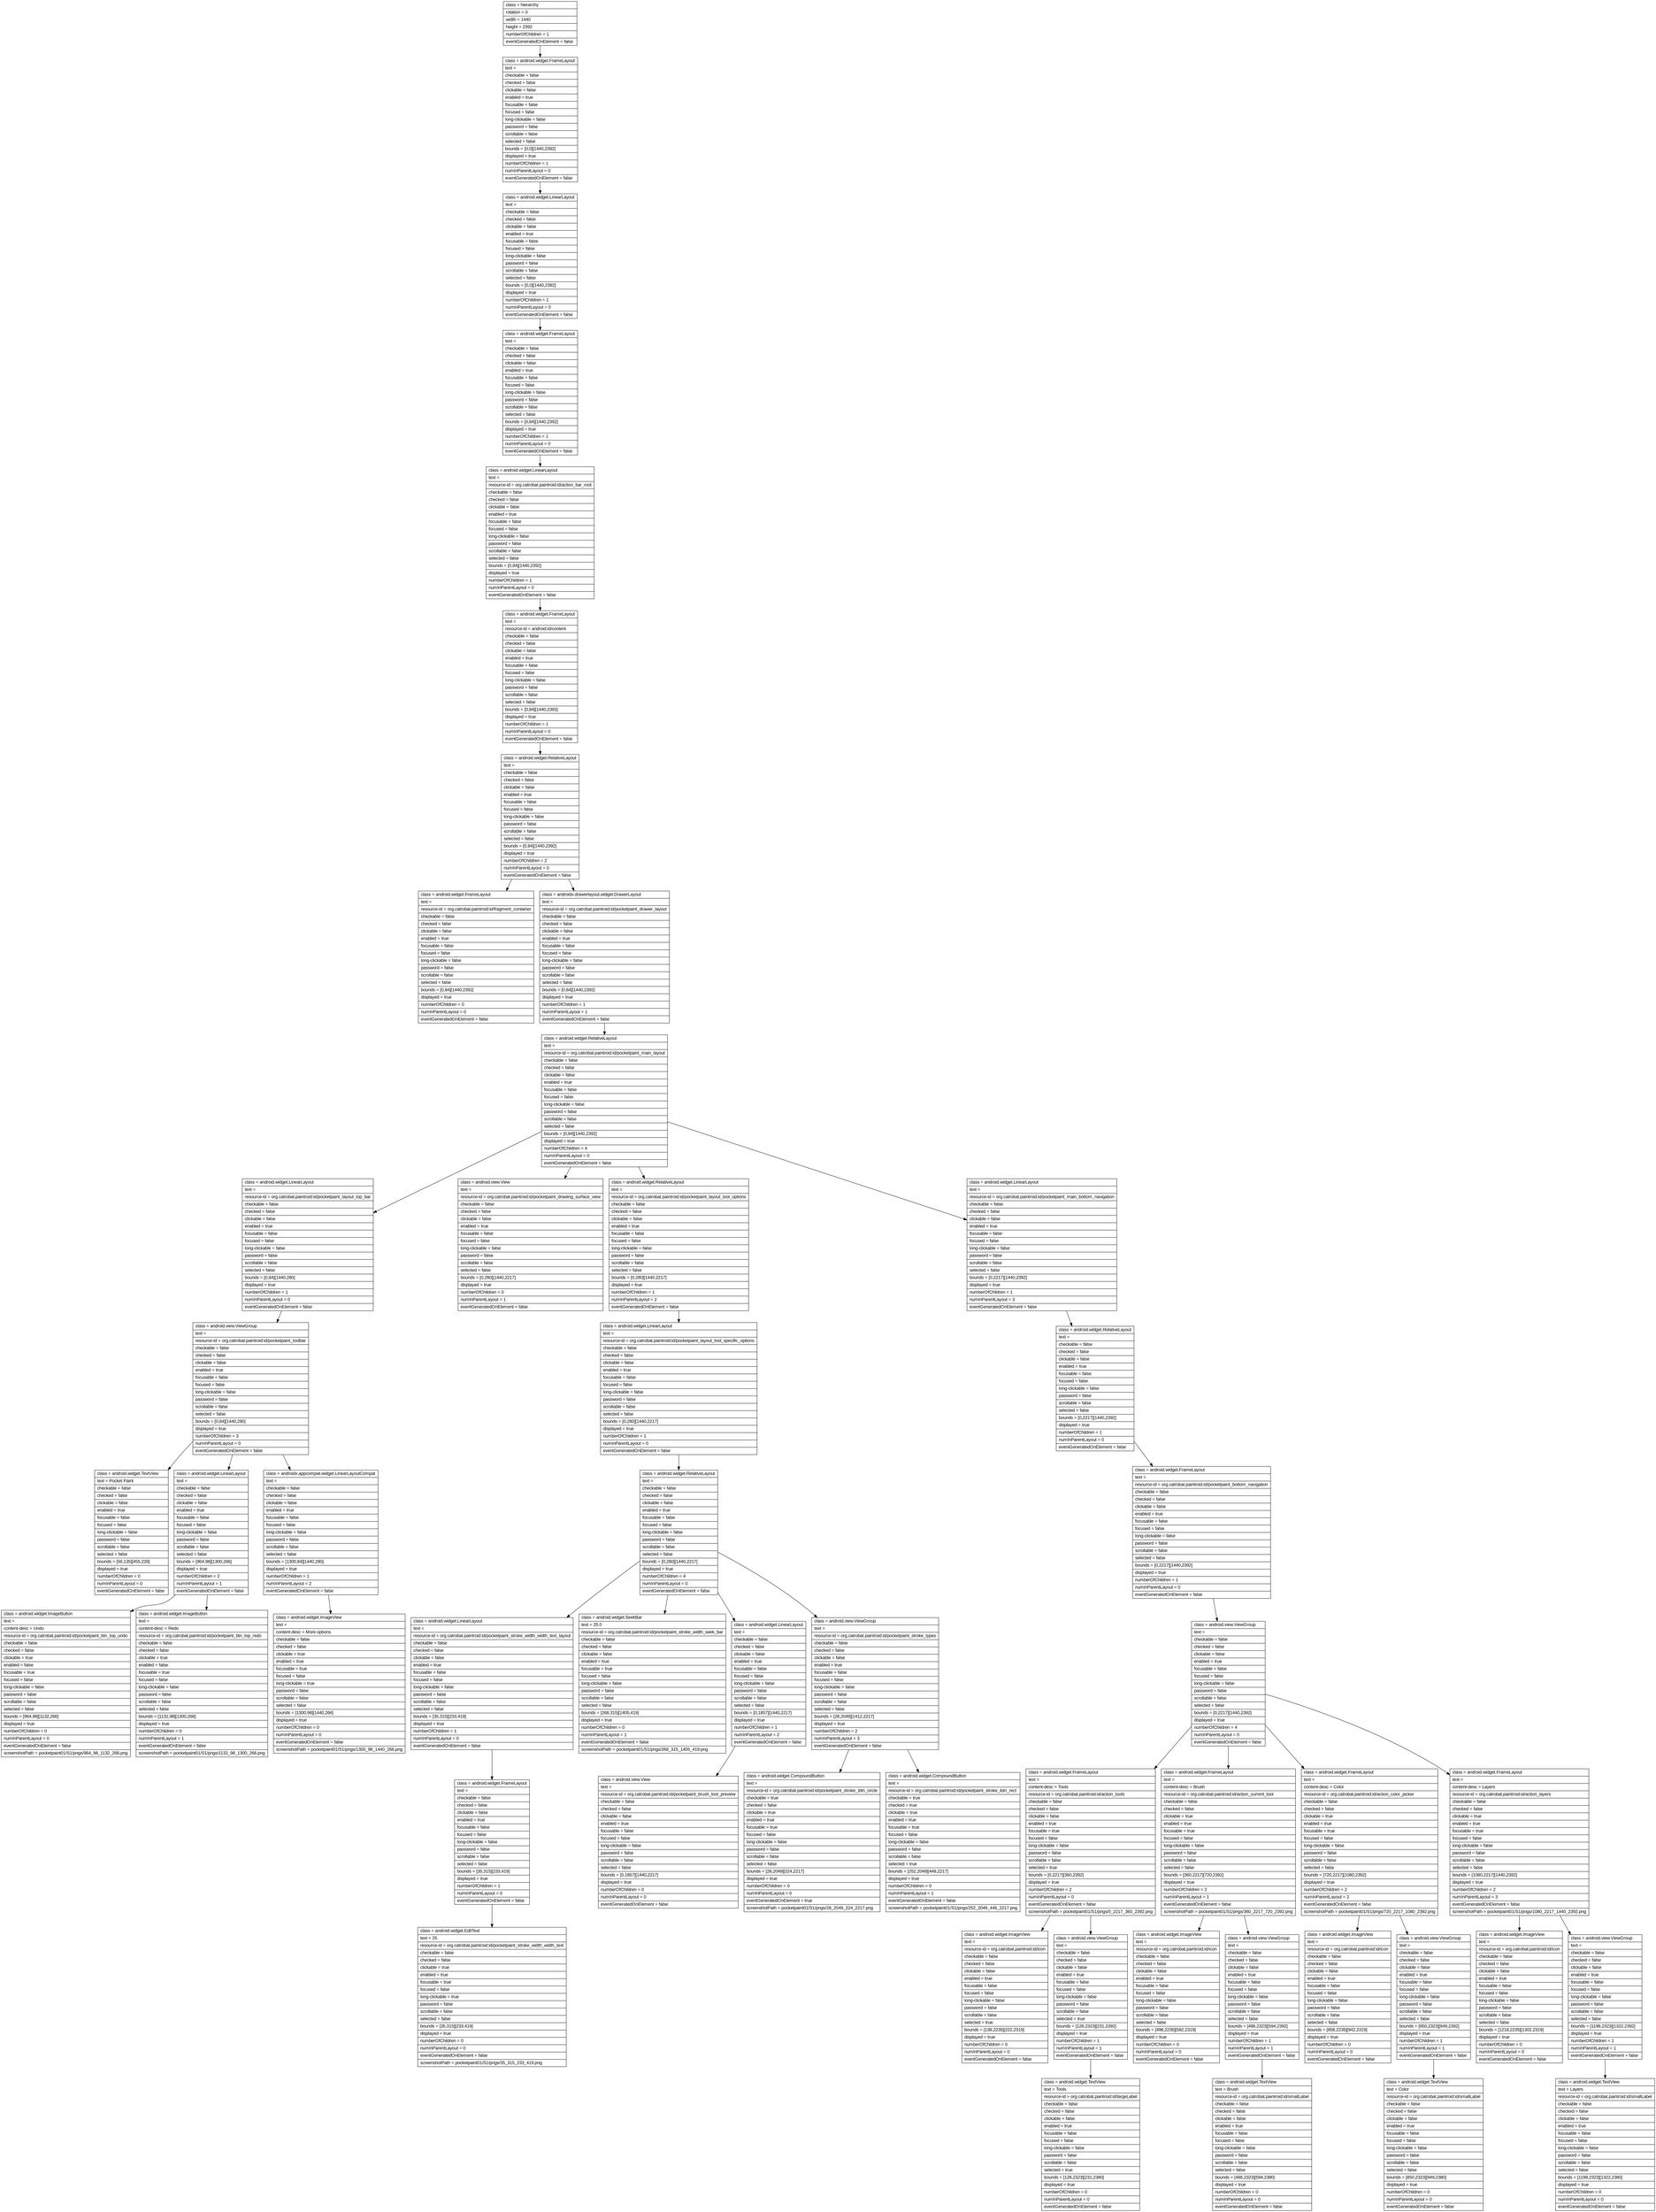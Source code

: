 digraph Layout {

	node [shape=record fontname=Arial];

	0	[label="{class = hierarchy\l|rotation = 0\l|width = 1440\l|height = 2392\l|numberOfChildren = 1\l|eventGeneratedOnElement = false \l}"]
	1	[label="{class = android.widget.FrameLayout\l|text = \l|checkable = false\l|checked = false\l|clickable = false\l|enabled = true\l|focusable = false\l|focused = false\l|long-clickable = false\l|password = false\l|scrollable = false\l|selected = false\l|bounds = [0,0][1440,2392]\l|displayed = true\l|numberOfChildren = 1\l|numInParentLayout = 0\l|eventGeneratedOnElement = false \l}"]
	2	[label="{class = android.widget.LinearLayout\l|text = \l|checkable = false\l|checked = false\l|clickable = false\l|enabled = true\l|focusable = false\l|focused = false\l|long-clickable = false\l|password = false\l|scrollable = false\l|selected = false\l|bounds = [0,0][1440,2392]\l|displayed = true\l|numberOfChildren = 1\l|numInParentLayout = 0\l|eventGeneratedOnElement = false \l}"]
	3	[label="{class = android.widget.FrameLayout\l|text = \l|checkable = false\l|checked = false\l|clickable = false\l|enabled = true\l|focusable = false\l|focused = false\l|long-clickable = false\l|password = false\l|scrollable = false\l|selected = false\l|bounds = [0,84][1440,2392]\l|displayed = true\l|numberOfChildren = 1\l|numInParentLayout = 0\l|eventGeneratedOnElement = false \l}"]
	4	[label="{class = android.widget.LinearLayout\l|text = \l|resource-id = org.catrobat.paintroid:id/action_bar_root\l|checkable = false\l|checked = false\l|clickable = false\l|enabled = true\l|focusable = false\l|focused = false\l|long-clickable = false\l|password = false\l|scrollable = false\l|selected = false\l|bounds = [0,84][1440,2392]\l|displayed = true\l|numberOfChildren = 1\l|numInParentLayout = 0\l|eventGeneratedOnElement = false \l}"]
	5	[label="{class = android.widget.FrameLayout\l|text = \l|resource-id = android:id/content\l|checkable = false\l|checked = false\l|clickable = false\l|enabled = true\l|focusable = false\l|focused = false\l|long-clickable = false\l|password = false\l|scrollable = false\l|selected = false\l|bounds = [0,84][1440,2392]\l|displayed = true\l|numberOfChildren = 1\l|numInParentLayout = 0\l|eventGeneratedOnElement = false \l}"]
	6	[label="{class = android.widget.RelativeLayout\l|text = \l|checkable = false\l|checked = false\l|clickable = false\l|enabled = true\l|focusable = false\l|focused = false\l|long-clickable = false\l|password = false\l|scrollable = false\l|selected = false\l|bounds = [0,84][1440,2392]\l|displayed = true\l|numberOfChildren = 2\l|numInParentLayout = 0\l|eventGeneratedOnElement = false \l}"]
	7	[label="{class = android.widget.FrameLayout\l|text = \l|resource-id = org.catrobat.paintroid:id/fragment_container\l|checkable = false\l|checked = false\l|clickable = false\l|enabled = true\l|focusable = false\l|focused = false\l|long-clickable = false\l|password = false\l|scrollable = false\l|selected = false\l|bounds = [0,84][1440,2392]\l|displayed = true\l|numberOfChildren = 0\l|numInParentLayout = 0\l|eventGeneratedOnElement = false \l}"]
	8	[label="{class = androidx.drawerlayout.widget.DrawerLayout\l|text = \l|resource-id = org.catrobat.paintroid:id/pocketpaint_drawer_layout\l|checkable = false\l|checked = false\l|clickable = false\l|enabled = true\l|focusable = false\l|focused = false\l|long-clickable = false\l|password = false\l|scrollable = false\l|selected = false\l|bounds = [0,84][1440,2392]\l|displayed = true\l|numberOfChildren = 1\l|numInParentLayout = 1\l|eventGeneratedOnElement = false \l}"]
	9	[label="{class = android.widget.RelativeLayout\l|text = \l|resource-id = org.catrobat.paintroid:id/pocketpaint_main_layout\l|checkable = false\l|checked = false\l|clickable = false\l|enabled = true\l|focusable = false\l|focused = false\l|long-clickable = false\l|password = false\l|scrollable = false\l|selected = false\l|bounds = [0,84][1440,2392]\l|displayed = true\l|numberOfChildren = 4\l|numInParentLayout = 0\l|eventGeneratedOnElement = false \l}"]
	10	[label="{class = android.widget.LinearLayout\l|text = \l|resource-id = org.catrobat.paintroid:id/pocketpaint_layout_top_bar\l|checkable = false\l|checked = false\l|clickable = false\l|enabled = true\l|focusable = false\l|focused = false\l|long-clickable = false\l|password = false\l|scrollable = false\l|selected = false\l|bounds = [0,84][1440,280]\l|displayed = true\l|numberOfChildren = 1\l|numInParentLayout = 0\l|eventGeneratedOnElement = false \l}"]
	11	[label="{class = android.view.View\l|text = \l|resource-id = org.catrobat.paintroid:id/pocketpaint_drawing_surface_view\l|checkable = false\l|checked = false\l|clickable = false\l|enabled = true\l|focusable = false\l|focused = false\l|long-clickable = false\l|password = false\l|scrollable = false\l|selected = false\l|bounds = [0,280][1440,2217]\l|displayed = true\l|numberOfChildren = 0\l|numInParentLayout = 1\l|eventGeneratedOnElement = false \l}"]
	12	[label="{class = android.widget.RelativeLayout\l|text = \l|resource-id = org.catrobat.paintroid:id/pocketpaint_layout_tool_options\l|checkable = false\l|checked = false\l|clickable = false\l|enabled = true\l|focusable = false\l|focused = false\l|long-clickable = false\l|password = false\l|scrollable = false\l|selected = false\l|bounds = [0,280][1440,2217]\l|displayed = true\l|numberOfChildren = 1\l|numInParentLayout = 2\l|eventGeneratedOnElement = false \l}"]
	13	[label="{class = android.widget.LinearLayout\l|text = \l|resource-id = org.catrobat.paintroid:id/pocketpaint_main_bottom_navigation\l|checkable = false\l|checked = false\l|clickable = false\l|enabled = true\l|focusable = false\l|focused = false\l|long-clickable = false\l|password = false\l|scrollable = false\l|selected = false\l|bounds = [0,2217][1440,2392]\l|displayed = true\l|numberOfChildren = 1\l|numInParentLayout = 3\l|eventGeneratedOnElement = false \l}"]
	14	[label="{class = android.view.ViewGroup\l|text = \l|resource-id = org.catrobat.paintroid:id/pocketpaint_toolbar\l|checkable = false\l|checked = false\l|clickable = false\l|enabled = true\l|focusable = false\l|focused = false\l|long-clickable = false\l|password = false\l|scrollable = false\l|selected = false\l|bounds = [0,84][1440,280]\l|displayed = true\l|numberOfChildren = 3\l|numInParentLayout = 0\l|eventGeneratedOnElement = false \l}"]
	15	[label="{class = android.widget.LinearLayout\l|text = \l|resource-id = org.catrobat.paintroid:id/pocketpaint_layout_tool_specific_options\l|checkable = false\l|checked = false\l|clickable = false\l|enabled = true\l|focusable = false\l|focused = false\l|long-clickable = false\l|password = false\l|scrollable = false\l|selected = false\l|bounds = [0,280][1440,2217]\l|displayed = true\l|numberOfChildren = 1\l|numInParentLayout = 0\l|eventGeneratedOnElement = false \l}"]
	16	[label="{class = android.widget.RelativeLayout\l|text = \l|checkable = false\l|checked = false\l|clickable = false\l|enabled = true\l|focusable = false\l|focused = false\l|long-clickable = false\l|password = false\l|scrollable = false\l|selected = false\l|bounds = [0,2217][1440,2392]\l|displayed = true\l|numberOfChildren = 1\l|numInParentLayout = 0\l|eventGeneratedOnElement = false \l}"]
	17	[label="{class = android.widget.TextView\l|text = Pocket Paint\l|checkable = false\l|checked = false\l|clickable = false\l|enabled = true\l|focusable = false\l|focused = false\l|long-clickable = false\l|password = false\l|scrollable = false\l|selected = false\l|bounds = [56,135][455,228]\l|displayed = true\l|numberOfChildren = 0\l|numInParentLayout = 0\l|eventGeneratedOnElement = false \l}"]
	18	[label="{class = android.widget.LinearLayout\l|text = \l|checkable = false\l|checked = false\l|clickable = false\l|enabled = true\l|focusable = false\l|focused = false\l|long-clickable = false\l|password = false\l|scrollable = false\l|selected = false\l|bounds = [964,98][1300,266]\l|displayed = true\l|numberOfChildren = 2\l|numInParentLayout = 1\l|eventGeneratedOnElement = false \l}"]
	19	[label="{class = androidx.appcompat.widget.LinearLayoutCompat\l|text = \l|checkable = false\l|checked = false\l|clickable = false\l|enabled = true\l|focusable = false\l|focused = false\l|long-clickable = false\l|password = false\l|scrollable = false\l|selected = false\l|bounds = [1300,84][1440,280]\l|displayed = true\l|numberOfChildren = 1\l|numInParentLayout = 2\l|eventGeneratedOnElement = false \l}"]
	20	[label="{class = android.widget.RelativeLayout\l|text = \l|checkable = false\l|checked = false\l|clickable = false\l|enabled = true\l|focusable = false\l|focused = false\l|long-clickable = false\l|password = false\l|scrollable = false\l|selected = false\l|bounds = [0,280][1440,2217]\l|displayed = true\l|numberOfChildren = 4\l|numInParentLayout = 0\l|eventGeneratedOnElement = false \l}"]
	21	[label="{class = android.widget.FrameLayout\l|text = \l|resource-id = org.catrobat.paintroid:id/pocketpaint_bottom_navigation\l|checkable = false\l|checked = false\l|clickable = false\l|enabled = true\l|focusable = false\l|focused = false\l|long-clickable = false\l|password = false\l|scrollable = false\l|selected = false\l|bounds = [0,2217][1440,2392]\l|displayed = true\l|numberOfChildren = 1\l|numInParentLayout = 0\l|eventGeneratedOnElement = false \l}"]
	22	[label="{class = android.widget.ImageButton\l|text = \l|content-desc = Undo\l|resource-id = org.catrobat.paintroid:id/pocketpaint_btn_top_undo\l|checkable = false\l|checked = false\l|clickable = true\l|enabled = false\l|focusable = true\l|focused = false\l|long-clickable = false\l|password = false\l|scrollable = false\l|selected = false\l|bounds = [964,98][1132,266]\l|displayed = true\l|numberOfChildren = 0\l|numInParentLayout = 0\l|eventGeneratedOnElement = false \l|screenshotPath = pocketpaint01/S1/pngs/964_98_1132_266.png\l}"]
	23	[label="{class = android.widget.ImageButton\l|text = \l|content-desc = Redo\l|resource-id = org.catrobat.paintroid:id/pocketpaint_btn_top_redo\l|checkable = false\l|checked = false\l|clickable = true\l|enabled = false\l|focusable = true\l|focused = false\l|long-clickable = false\l|password = false\l|scrollable = false\l|selected = false\l|bounds = [1132,98][1300,266]\l|displayed = true\l|numberOfChildren = 0\l|numInParentLayout = 1\l|eventGeneratedOnElement = false \l|screenshotPath = pocketpaint01/S1/pngs/1132_98_1300_266.png\l}"]
	24	[label="{class = android.widget.ImageView\l|text = \l|content-desc = More options\l|checkable = false\l|checked = false\l|clickable = true\l|enabled = true\l|focusable = true\l|focused = false\l|long-clickable = true\l|password = false\l|scrollable = false\l|selected = false\l|bounds = [1300,98][1440,266]\l|displayed = true\l|numberOfChildren = 0\l|numInParentLayout = 0\l|eventGeneratedOnElement = false \l|screenshotPath = pocketpaint01/S1/pngs/1300_98_1440_266.png\l}"]
	25	[label="{class = android.widget.LinearLayout\l|text = \l|resource-id = org.catrobat.paintroid:id/pocketpaint_stroke_width_width_text_layout\l|checkable = false\l|checked = false\l|clickable = false\l|enabled = true\l|focusable = false\l|focused = false\l|long-clickable = false\l|password = false\l|scrollable = false\l|selected = false\l|bounds = [35,315][233,419]\l|displayed = true\l|numberOfChildren = 1\l|numInParentLayout = 0\l|eventGeneratedOnElement = false \l}"]
	26	[label="{class = android.widget.SeekBar\l|text = 25.0\l|resource-id = org.catrobat.paintroid:id/pocketpaint_stroke_width_seek_bar\l|checkable = false\l|checked = false\l|clickable = false\l|enabled = true\l|focusable = true\l|focused = false\l|long-clickable = false\l|password = false\l|scrollable = false\l|selected = false\l|bounds = [268,315][1405,419]\l|displayed = true\l|numberOfChildren = 0\l|numInParentLayout = 1\l|eventGeneratedOnElement = false \l|screenshotPath = pocketpaint01/S1/pngs/268_315_1405_419.png\l}"]
	27	[label="{class = android.widget.LinearLayout\l|text = \l|checkable = false\l|checked = false\l|clickable = false\l|enabled = true\l|focusable = false\l|focused = false\l|long-clickable = false\l|password = false\l|scrollable = false\l|selected = false\l|bounds = [0,1857][1440,2217]\l|displayed = true\l|numberOfChildren = 1\l|numInParentLayout = 2\l|eventGeneratedOnElement = false \l}"]
	28	[label="{class = android.view.ViewGroup\l|text = \l|resource-id = org.catrobat.paintroid:id/pocketpaint_stroke_types\l|checkable = false\l|checked = false\l|clickable = false\l|enabled = true\l|focusable = false\l|focused = false\l|long-clickable = false\l|password = false\l|scrollable = false\l|selected = false\l|bounds = [28,2049][1412,2217]\l|displayed = true\l|numberOfChildren = 2\l|numInParentLayout = 3\l|eventGeneratedOnElement = false \l}"]
	29	[label="{class = android.view.ViewGroup\l|text = \l|checkable = false\l|checked = false\l|clickable = false\l|enabled = true\l|focusable = false\l|focused = false\l|long-clickable = false\l|password = false\l|scrollable = false\l|selected = false\l|bounds = [0,2217][1440,2392]\l|displayed = true\l|numberOfChildren = 4\l|numInParentLayout = 0\l|eventGeneratedOnElement = false \l}"]
	30	[label="{class = android.widget.FrameLayout\l|text = \l|checkable = false\l|checked = false\l|clickable = false\l|enabled = true\l|focusable = false\l|focused = false\l|long-clickable = false\l|password = false\l|scrollable = false\l|selected = false\l|bounds = [35,315][233,419]\l|displayed = true\l|numberOfChildren = 1\l|numInParentLayout = 0\l|eventGeneratedOnElement = false \l}"]
	31	[label="{class = android.view.View\l|text = \l|resource-id = org.catrobat.paintroid:id/pocketpaint_brush_tool_preview\l|checkable = false\l|checked = false\l|clickable = false\l|enabled = true\l|focusable = false\l|focused = false\l|long-clickable = false\l|password = false\l|scrollable = false\l|selected = false\l|bounds = [0,1857][1440,2217]\l|displayed = true\l|numberOfChildren = 0\l|numInParentLayout = 0\l|eventGeneratedOnElement = false \l}"]
	32	[label="{class = android.widget.CompoundButton\l|text = \l|resource-id = org.catrobat.paintroid:id/pocketpaint_stroke_ibtn_circle\l|checkable = true\l|checked = false\l|clickable = true\l|enabled = true\l|focusable = true\l|focused = false\l|long-clickable = false\l|password = false\l|scrollable = false\l|selected = false\l|bounds = [28,2049][224,2217]\l|displayed = true\l|numberOfChildren = 0\l|numInParentLayout = 0\l|eventGeneratedOnElement = true \l|screenshotPath = pocketpaint01/S1/pngs/28_2049_224_2217.png\l}"]
	33	[label="{class = android.widget.CompoundButton\l|text = \l|resource-id = org.catrobat.paintroid:id/pocketpaint_stroke_ibtn_rect\l|checkable = true\l|checked = true\l|clickable = true\l|enabled = true\l|focusable = true\l|focused = false\l|long-clickable = false\l|password = false\l|scrollable = false\l|selected = true\l|bounds = [252,2049][448,2217]\l|displayed = true\l|numberOfChildren = 0\l|numInParentLayout = 1\l|eventGeneratedOnElement = false \l|screenshotPath = pocketpaint01/S1/pngs/252_2049_448_2217.png\l}"]
	34	[label="{class = android.widget.FrameLayout\l|text = \l|content-desc = Tools\l|resource-id = org.catrobat.paintroid:id/action_tools\l|checkable = false\l|checked = false\l|clickable = false\l|enabled = true\l|focusable = true\l|focused = false\l|long-clickable = false\l|password = false\l|scrollable = false\l|selected = true\l|bounds = [0,2217][360,2392]\l|displayed = true\l|numberOfChildren = 2\l|numInParentLayout = 0\l|eventGeneratedOnElement = false \l|screenshotPath = pocketpaint01/S1/pngs/0_2217_360_2392.png\l}"]
	35	[label="{class = android.widget.FrameLayout\l|text = \l|content-desc = Brush\l|resource-id = org.catrobat.paintroid:id/action_current_tool\l|checkable = false\l|checked = false\l|clickable = true\l|enabled = true\l|focusable = true\l|focused = false\l|long-clickable = false\l|password = false\l|scrollable = false\l|selected = false\l|bounds = [360,2217][720,2392]\l|displayed = true\l|numberOfChildren = 2\l|numInParentLayout = 1\l|eventGeneratedOnElement = false \l|screenshotPath = pocketpaint01/S1/pngs/360_2217_720_2392.png\l}"]
	36	[label="{class = android.widget.FrameLayout\l|text = \l|content-desc = Color\l|resource-id = org.catrobat.paintroid:id/action_color_picker\l|checkable = false\l|checked = false\l|clickable = true\l|enabled = true\l|focusable = true\l|focused = false\l|long-clickable = false\l|password = false\l|scrollable = false\l|selected = false\l|bounds = [720,2217][1080,2392]\l|displayed = true\l|numberOfChildren = 2\l|numInParentLayout = 2\l|eventGeneratedOnElement = false \l|screenshotPath = pocketpaint01/S1/pngs/720_2217_1080_2392.png\l}"]
	37	[label="{class = android.widget.FrameLayout\l|text = \l|content-desc = Layers\l|resource-id = org.catrobat.paintroid:id/action_layers\l|checkable = false\l|checked = false\l|clickable = true\l|enabled = true\l|focusable = true\l|focused = false\l|long-clickable = false\l|password = false\l|scrollable = false\l|selected = false\l|bounds = [1080,2217][1440,2392]\l|displayed = true\l|numberOfChildren = 2\l|numInParentLayout = 3\l|eventGeneratedOnElement = false \l|screenshotPath = pocketpaint01/S1/pngs/1080_2217_1440_2392.png\l}"]
	38	[label="{class = android.widget.EditText\l|text = 25\l|resource-id = org.catrobat.paintroid:id/pocketpaint_stroke_width_width_text\l|checkable = false\l|checked = false\l|clickable = true\l|enabled = true\l|focusable = true\l|focused = false\l|long-clickable = true\l|password = false\l|scrollable = false\l|selected = false\l|bounds = [35,315][233,419]\l|displayed = true\l|numberOfChildren = 0\l|numInParentLayout = 0\l|eventGeneratedOnElement = false \l|screenshotPath = pocketpaint01/S1/pngs/35_315_233_419.png\l}"]
	39	[label="{class = android.widget.ImageView\l|text = \l|resource-id = org.catrobat.paintroid:id/icon\l|checkable = false\l|checked = false\l|clickable = false\l|enabled = true\l|focusable = false\l|focused = false\l|long-clickable = false\l|password = false\l|scrollable = false\l|selected = true\l|bounds = [138,2235][222,2319]\l|displayed = true\l|numberOfChildren = 0\l|numInParentLayout = 0\l|eventGeneratedOnElement = false \l}"]
	40	[label="{class = android.view.ViewGroup\l|text = \l|checkable = false\l|checked = false\l|clickable = false\l|enabled = true\l|focusable = false\l|focused = false\l|long-clickable = false\l|password = false\l|scrollable = false\l|selected = true\l|bounds = [128,2323][231,2392]\l|displayed = true\l|numberOfChildren = 1\l|numInParentLayout = 1\l|eventGeneratedOnElement = false \l}"]
	41	[label="{class = android.widget.ImageView\l|text = \l|resource-id = org.catrobat.paintroid:id/icon\l|checkable = false\l|checked = false\l|clickable = false\l|enabled = true\l|focusable = false\l|focused = false\l|long-clickable = false\l|password = false\l|scrollable = false\l|selected = false\l|bounds = [498,2235][582,2319]\l|displayed = true\l|numberOfChildren = 0\l|numInParentLayout = 0\l|eventGeneratedOnElement = false \l}"]
	42	[label="{class = android.view.ViewGroup\l|text = \l|checkable = false\l|checked = false\l|clickable = false\l|enabled = true\l|focusable = false\l|focused = false\l|long-clickable = false\l|password = false\l|scrollable = false\l|selected = false\l|bounds = [486,2323][594,2392]\l|displayed = true\l|numberOfChildren = 1\l|numInParentLayout = 1\l|eventGeneratedOnElement = false \l}"]
	43	[label="{class = android.widget.ImageView\l|text = \l|resource-id = org.catrobat.paintroid:id/icon\l|checkable = false\l|checked = false\l|clickable = false\l|enabled = true\l|focusable = false\l|focused = false\l|long-clickable = false\l|password = false\l|scrollable = false\l|selected = false\l|bounds = [858,2235][942,2319]\l|displayed = true\l|numberOfChildren = 0\l|numInParentLayout = 0\l|eventGeneratedOnElement = false \l}"]
	44	[label="{class = android.view.ViewGroup\l|text = \l|checkable = false\l|checked = false\l|clickable = false\l|enabled = true\l|focusable = false\l|focused = false\l|long-clickable = false\l|password = false\l|scrollable = false\l|selected = false\l|bounds = [850,2323][949,2392]\l|displayed = true\l|numberOfChildren = 1\l|numInParentLayout = 1\l|eventGeneratedOnElement = false \l}"]
	45	[label="{class = android.widget.ImageView\l|text = \l|resource-id = org.catrobat.paintroid:id/icon\l|checkable = false\l|checked = false\l|clickable = false\l|enabled = true\l|focusable = false\l|focused = false\l|long-clickable = false\l|password = false\l|scrollable = false\l|selected = false\l|bounds = [1218,2235][1302,2319]\l|displayed = true\l|numberOfChildren = 0\l|numInParentLayout = 0\l|eventGeneratedOnElement = false \l}"]
	46	[label="{class = android.view.ViewGroup\l|text = \l|checkable = false\l|checked = false\l|clickable = false\l|enabled = true\l|focusable = false\l|focused = false\l|long-clickable = false\l|password = false\l|scrollable = false\l|selected = false\l|bounds = [1198,2323][1322,2392]\l|displayed = true\l|numberOfChildren = 1\l|numInParentLayout = 1\l|eventGeneratedOnElement = false \l}"]
	47	[label="{class = android.widget.TextView\l|text = Tools\l|resource-id = org.catrobat.paintroid:id/largeLabel\l|checkable = false\l|checked = false\l|clickable = false\l|enabled = true\l|focusable = false\l|focused = false\l|long-clickable = false\l|password = false\l|scrollable = false\l|selected = true\l|bounds = [128,2323][231,2380]\l|displayed = true\l|numberOfChildren = 0\l|numInParentLayout = 0\l|eventGeneratedOnElement = false \l}"]
	48	[label="{class = android.widget.TextView\l|text = Brush\l|resource-id = org.catrobat.paintroid:id/smallLabel\l|checkable = false\l|checked = false\l|clickable = false\l|enabled = true\l|focusable = false\l|focused = false\l|long-clickable = false\l|password = false\l|scrollable = false\l|selected = false\l|bounds = [486,2323][594,2380]\l|displayed = true\l|numberOfChildren = 0\l|numInParentLayout = 0\l|eventGeneratedOnElement = false \l}"]
	49	[label="{class = android.widget.TextView\l|text = Color\l|resource-id = org.catrobat.paintroid:id/smallLabel\l|checkable = false\l|checked = false\l|clickable = false\l|enabled = true\l|focusable = false\l|focused = false\l|long-clickable = false\l|password = false\l|scrollable = false\l|selected = false\l|bounds = [850,2323][949,2380]\l|displayed = true\l|numberOfChildren = 0\l|numInParentLayout = 0\l|eventGeneratedOnElement = false \l}"]
	50	[label="{class = android.widget.TextView\l|text = Layers\l|resource-id = org.catrobat.paintroid:id/smallLabel\l|checkable = false\l|checked = false\l|clickable = false\l|enabled = true\l|focusable = false\l|focused = false\l|long-clickable = false\l|password = false\l|scrollable = false\l|selected = false\l|bounds = [1198,2323][1322,2380]\l|displayed = true\l|numberOfChildren = 0\l|numInParentLayout = 0\l|eventGeneratedOnElement = false \l}"]


	0 -> 1
	1 -> 2
	2 -> 3
	3 -> 4
	4 -> 5
	5 -> 6
	6 -> 7
	6 -> 8
	8 -> 9
	9 -> 10
	9 -> 11
	9 -> 12
	9 -> 13
	10 -> 14
	12 -> 15
	13 -> 16
	14 -> 17
	14 -> 18
	14 -> 19
	15 -> 20
	16 -> 21
	18 -> 22
	18 -> 23
	19 -> 24
	20 -> 25
	20 -> 26
	20 -> 27
	20 -> 28
	21 -> 29
	25 -> 30
	27 -> 31
	28 -> 32
	28 -> 33
	29 -> 34
	29 -> 35
	29 -> 36
	29 -> 37
	30 -> 38
	34 -> 39
	34 -> 40
	35 -> 41
	35 -> 42
	36 -> 43
	36 -> 44
	37 -> 45
	37 -> 46
	40 -> 47
	42 -> 48
	44 -> 49
	46 -> 50


}